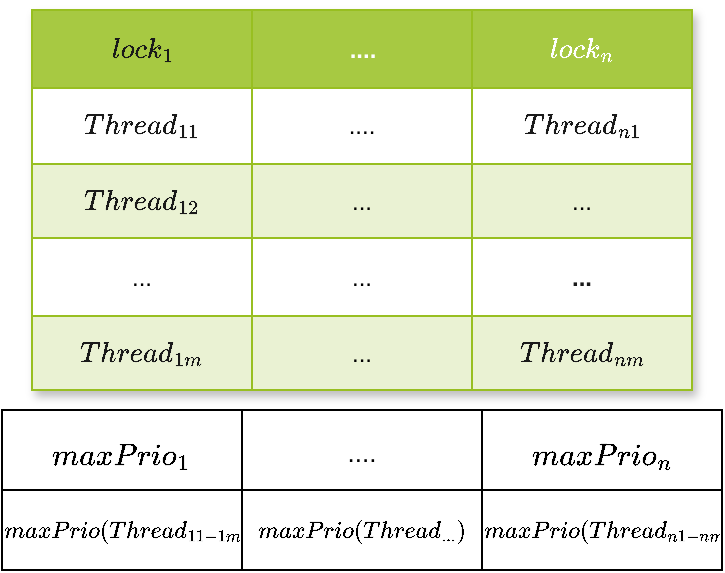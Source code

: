 <mxfile version="24.7.17">
  <diagram name="第 1 页" id="lz4oavgEQPAgRHy7e6l9">
    <mxGraphModel dx="837" dy="432" grid="0" gridSize="10" guides="1" tooltips="1" connect="1" arrows="1" fold="1" page="1" pageScale="1" pageWidth="827" pageHeight="1169" math="1" shadow="0">
      <root>
        <mxCell id="0" />
        <mxCell id="1" parent="0" />
        <mxCell id="84YTV3enfMSkaAA-lkL0-16" value="Assets" style="childLayout=tableLayout;recursiveResize=0;strokeColor=#98bf21;fillColor=#A7C942;shadow=1;" vertex="1" parent="1">
          <mxGeometry x="70" y="200" width="330" height="190" as="geometry" />
        </mxCell>
        <mxCell id="84YTV3enfMSkaAA-lkL0-17" style="shape=tableRow;horizontal=0;startSize=0;swimlaneHead=0;swimlaneBody=0;top=0;left=0;bottom=0;right=0;dropTarget=0;collapsible=0;recursiveResize=0;expand=0;fontStyle=0;strokeColor=inherit;fillColor=#ffffff;" vertex="1" parent="84YTV3enfMSkaAA-lkL0-16">
          <mxGeometry width="330" height="39" as="geometry" />
        </mxCell>
        <mxCell id="84YTV3enfMSkaAA-lkL0-18" value="&lt;font color=&quot;#1a1a1a&quot;&gt;$$lock_1$$&lt;/font&gt;" style="connectable=0;recursiveResize=0;strokeColor=inherit;fillColor=#A7C942;align=center;fontStyle=1;fontColor=#FFFFFF;html=1;" vertex="1" parent="84YTV3enfMSkaAA-lkL0-17">
          <mxGeometry width="110" height="39" as="geometry">
            <mxRectangle width="110" height="39" as="alternateBounds" />
          </mxGeometry>
        </mxCell>
        <mxCell id="84YTV3enfMSkaAA-lkL0-19" value="...." style="connectable=0;recursiveResize=0;strokeColor=inherit;fillColor=#A7C942;align=center;fontStyle=1;fontColor=#FFFFFF;html=1;" vertex="1" parent="84YTV3enfMSkaAA-lkL0-17">
          <mxGeometry x="110" width="110" height="39" as="geometry">
            <mxRectangle width="110" height="39" as="alternateBounds" />
          </mxGeometry>
        </mxCell>
        <mxCell id="84YTV3enfMSkaAA-lkL0-20" value="$$lock_n$$" style="connectable=0;recursiveResize=0;strokeColor=inherit;fillColor=#A7C942;align=center;fontStyle=1;fontColor=#FFFFFF;html=1;" vertex="1" parent="84YTV3enfMSkaAA-lkL0-17">
          <mxGeometry x="220" width="110" height="39" as="geometry">
            <mxRectangle width="110" height="39" as="alternateBounds" />
          </mxGeometry>
        </mxCell>
        <mxCell id="84YTV3enfMSkaAA-lkL0-21" value="" style="shape=tableRow;horizontal=0;startSize=0;swimlaneHead=0;swimlaneBody=0;top=0;left=0;bottom=0;right=0;dropTarget=0;collapsible=0;recursiveResize=0;expand=0;fontStyle=0;strokeColor=inherit;fillColor=#ffffff;" vertex="1" parent="84YTV3enfMSkaAA-lkL0-16">
          <mxGeometry y="39" width="330" height="38" as="geometry" />
        </mxCell>
        <mxCell id="84YTV3enfMSkaAA-lkL0-22" value="&lt;span style=&quot;color: rgb(26, 26, 26); font-weight: 700; text-wrap: nowrap;&quot;&gt;$$Thread_{11}$$&lt;/span&gt;" style="connectable=0;recursiveResize=0;strokeColor=inherit;fillColor=inherit;align=center;whiteSpace=wrap;html=1;" vertex="1" parent="84YTV3enfMSkaAA-lkL0-21">
          <mxGeometry width="110" height="38" as="geometry">
            <mxRectangle width="110" height="38" as="alternateBounds" />
          </mxGeometry>
        </mxCell>
        <mxCell id="84YTV3enfMSkaAA-lkL0-23" value="...." style="connectable=0;recursiveResize=0;strokeColor=inherit;fillColor=inherit;align=center;whiteSpace=wrap;html=1;" vertex="1" parent="84YTV3enfMSkaAA-lkL0-21">
          <mxGeometry x="110" width="110" height="38" as="geometry">
            <mxRectangle width="110" height="38" as="alternateBounds" />
          </mxGeometry>
        </mxCell>
        <mxCell id="84YTV3enfMSkaAA-lkL0-24" value="&lt;span style=&quot;color: rgb(26, 26, 26); font-weight: 700; text-wrap: nowrap;&quot;&gt;$$Thread_{n1}$$&lt;/span&gt;" style="connectable=0;recursiveResize=0;strokeColor=inherit;fillColor=inherit;align=center;whiteSpace=wrap;html=1;" vertex="1" parent="84YTV3enfMSkaAA-lkL0-21">
          <mxGeometry x="220" width="110" height="38" as="geometry">
            <mxRectangle width="110" height="38" as="alternateBounds" />
          </mxGeometry>
        </mxCell>
        <mxCell id="84YTV3enfMSkaAA-lkL0-25" value="" style="shape=tableRow;horizontal=0;startSize=0;swimlaneHead=0;swimlaneBody=0;top=0;left=0;bottom=0;right=0;dropTarget=0;collapsible=0;recursiveResize=0;expand=0;fontStyle=1;strokeColor=inherit;fillColor=#EAF2D3;" vertex="1" parent="84YTV3enfMSkaAA-lkL0-16">
          <mxGeometry y="77" width="330" height="37" as="geometry" />
        </mxCell>
        <mxCell id="84YTV3enfMSkaAA-lkL0-26" value="&lt;span style=&quot;color: rgb(26, 26, 26); font-weight: 700; text-wrap: nowrap;&quot;&gt;$$Thread_{12}$$&lt;/span&gt;" style="connectable=0;recursiveResize=0;strokeColor=inherit;fillColor=inherit;whiteSpace=wrap;html=1;" vertex="1" parent="84YTV3enfMSkaAA-lkL0-25">
          <mxGeometry width="110" height="37" as="geometry">
            <mxRectangle width="110" height="37" as="alternateBounds" />
          </mxGeometry>
        </mxCell>
        <mxCell id="84YTV3enfMSkaAA-lkL0-27" value="..." style="connectable=0;recursiveResize=0;strokeColor=inherit;fillColor=inherit;whiteSpace=wrap;html=1;" vertex="1" parent="84YTV3enfMSkaAA-lkL0-25">
          <mxGeometry x="110" width="110" height="37" as="geometry">
            <mxRectangle width="110" height="37" as="alternateBounds" />
          </mxGeometry>
        </mxCell>
        <mxCell id="84YTV3enfMSkaAA-lkL0-28" value="..." style="connectable=0;recursiveResize=0;strokeColor=inherit;fillColor=inherit;whiteSpace=wrap;html=1;" vertex="1" parent="84YTV3enfMSkaAA-lkL0-25">
          <mxGeometry x="220" width="110" height="37" as="geometry">
            <mxRectangle width="110" height="37" as="alternateBounds" />
          </mxGeometry>
        </mxCell>
        <mxCell id="84YTV3enfMSkaAA-lkL0-29" value="" style="shape=tableRow;horizontal=0;startSize=0;swimlaneHead=0;swimlaneBody=0;top=0;left=0;bottom=0;right=0;dropTarget=0;collapsible=0;recursiveResize=0;expand=0;fontStyle=0;strokeColor=inherit;fillColor=#ffffff;" vertex="1" parent="84YTV3enfMSkaAA-lkL0-16">
          <mxGeometry y="114" width="330" height="39" as="geometry" />
        </mxCell>
        <mxCell id="84YTV3enfMSkaAA-lkL0-30" value="..." style="connectable=0;recursiveResize=0;strokeColor=inherit;fillColor=inherit;fontStyle=0;align=center;whiteSpace=wrap;html=1;" vertex="1" parent="84YTV3enfMSkaAA-lkL0-29">
          <mxGeometry width="110" height="39" as="geometry">
            <mxRectangle width="110" height="39" as="alternateBounds" />
          </mxGeometry>
        </mxCell>
        <mxCell id="84YTV3enfMSkaAA-lkL0-31" value="..." style="connectable=0;recursiveResize=0;strokeColor=inherit;fillColor=inherit;fontStyle=0;align=center;whiteSpace=wrap;html=1;" vertex="1" parent="84YTV3enfMSkaAA-lkL0-29">
          <mxGeometry x="110" width="110" height="39" as="geometry">
            <mxRectangle width="110" height="39" as="alternateBounds" />
          </mxGeometry>
        </mxCell>
        <mxCell id="84YTV3enfMSkaAA-lkL0-32" value="&lt;span style=&quot;color: rgb(26, 26, 26); font-weight: 700; text-wrap: nowrap;&quot;&gt;...&lt;/span&gt;" style="connectable=0;recursiveResize=0;strokeColor=inherit;fillColor=inherit;fontStyle=0;align=center;whiteSpace=wrap;html=1;" vertex="1" parent="84YTV3enfMSkaAA-lkL0-29">
          <mxGeometry x="220" width="110" height="39" as="geometry">
            <mxRectangle width="110" height="39" as="alternateBounds" />
          </mxGeometry>
        </mxCell>
        <mxCell id="84YTV3enfMSkaAA-lkL0-33" value="" style="shape=tableRow;horizontal=0;startSize=0;swimlaneHead=0;swimlaneBody=0;top=0;left=0;bottom=0;right=0;dropTarget=0;collapsible=0;recursiveResize=0;expand=0;fontStyle=1;strokeColor=inherit;fillColor=#EAF2D3;" vertex="1" parent="84YTV3enfMSkaAA-lkL0-16">
          <mxGeometry y="153" width="330" height="37" as="geometry" />
        </mxCell>
        <mxCell id="84YTV3enfMSkaAA-lkL0-34" value="&lt;span style=&quot;color: rgb(26, 26, 26); font-weight: 700; text-wrap: nowrap;&quot;&gt;$$Thread_{1m}$$&lt;/span&gt;" style="connectable=0;recursiveResize=0;strokeColor=inherit;fillColor=inherit;whiteSpace=wrap;html=1;" vertex="1" parent="84YTV3enfMSkaAA-lkL0-33">
          <mxGeometry width="110" height="37" as="geometry">
            <mxRectangle width="110" height="37" as="alternateBounds" />
          </mxGeometry>
        </mxCell>
        <mxCell id="84YTV3enfMSkaAA-lkL0-35" value="..." style="connectable=0;recursiveResize=0;strokeColor=inherit;fillColor=inherit;whiteSpace=wrap;html=1;" vertex="1" parent="84YTV3enfMSkaAA-lkL0-33">
          <mxGeometry x="110" width="110" height="37" as="geometry">
            <mxRectangle width="110" height="37" as="alternateBounds" />
          </mxGeometry>
        </mxCell>
        <mxCell id="84YTV3enfMSkaAA-lkL0-36" value="&lt;span style=&quot;color: rgb(26, 26, 26); font-weight: 700; text-wrap: nowrap;&quot;&gt;$$Thread_{nm}$$&lt;/span&gt;" style="connectable=0;recursiveResize=0;strokeColor=inherit;fillColor=inherit;whiteSpace=wrap;html=1;" vertex="1" parent="84YTV3enfMSkaAA-lkL0-33">
          <mxGeometry x="220" width="110" height="37" as="geometry">
            <mxRectangle width="110" height="37" as="alternateBounds" />
          </mxGeometry>
        </mxCell>
        <mxCell id="84YTV3enfMSkaAA-lkL0-37" value="" style="shape=table;startSize=0;container=1;collapsible=0;childLayout=tableLayout;fontSize=16;" vertex="1" parent="1">
          <mxGeometry x="55" y="400" width="360" height="80" as="geometry" />
        </mxCell>
        <mxCell id="84YTV3enfMSkaAA-lkL0-50" style="shape=tableRow;horizontal=0;startSize=0;swimlaneHead=0;swimlaneBody=0;strokeColor=inherit;top=0;left=0;bottom=0;right=0;collapsible=0;dropTarget=0;fillColor=none;points=[[0,0.5],[1,0.5]];portConstraint=eastwest;fontSize=16;" vertex="1" parent="84YTV3enfMSkaAA-lkL0-37">
          <mxGeometry width="360" height="40" as="geometry" />
        </mxCell>
        <mxCell id="84YTV3enfMSkaAA-lkL0-51" value="&lt;font style=&quot;font-size: 13px;&quot;&gt;$$maxPrio_1$$&lt;/font&gt;" style="shape=partialRectangle;html=1;whiteSpace=wrap;connectable=0;strokeColor=inherit;overflow=hidden;fillColor=none;top=0;left=0;bottom=0;right=0;pointerEvents=1;fontSize=16;" vertex="1" parent="84YTV3enfMSkaAA-lkL0-50">
          <mxGeometry width="120" height="40" as="geometry">
            <mxRectangle width="120" height="40" as="alternateBounds" />
          </mxGeometry>
        </mxCell>
        <mxCell id="84YTV3enfMSkaAA-lkL0-52" value="&lt;span style=&quot;font-size: 13px;&quot;&gt;....&lt;/span&gt;" style="shape=partialRectangle;html=1;whiteSpace=wrap;connectable=0;strokeColor=inherit;overflow=hidden;fillColor=none;top=0;left=0;bottom=0;right=0;pointerEvents=1;fontSize=16;" vertex="1" parent="84YTV3enfMSkaAA-lkL0-50">
          <mxGeometry x="120" width="120" height="40" as="geometry">
            <mxRectangle width="120" height="40" as="alternateBounds" />
          </mxGeometry>
        </mxCell>
        <mxCell id="84YTV3enfMSkaAA-lkL0-53" value="&lt;span style=&quot;font-size: 13px;&quot;&gt;$$maxPrio_n$$&lt;/span&gt;" style="shape=partialRectangle;html=1;whiteSpace=wrap;connectable=0;strokeColor=inherit;overflow=hidden;fillColor=none;top=0;left=0;bottom=0;right=0;pointerEvents=1;fontSize=16;" vertex="1" parent="84YTV3enfMSkaAA-lkL0-50">
          <mxGeometry x="240" width="120" height="40" as="geometry">
            <mxRectangle width="120" height="40" as="alternateBounds" />
          </mxGeometry>
        </mxCell>
        <mxCell id="84YTV3enfMSkaAA-lkL0-42" value="" style="shape=tableRow;horizontal=0;startSize=0;swimlaneHead=0;swimlaneBody=0;strokeColor=inherit;top=0;left=0;bottom=0;right=0;collapsible=0;dropTarget=0;fillColor=none;points=[[0,0.5],[1,0.5]];portConstraint=eastwest;fontSize=16;" vertex="1" parent="84YTV3enfMSkaAA-lkL0-37">
          <mxGeometry y="40" width="360" height="40" as="geometry" />
        </mxCell>
        <mxCell id="84YTV3enfMSkaAA-lkL0-43" value="&lt;font style=&quot;font-size: 10px;&quot;&gt;$$maxPrio(Thread_{11-1m})$$&lt;/font&gt;" style="shape=partialRectangle;html=1;whiteSpace=wrap;connectable=0;strokeColor=inherit;overflow=hidden;fillColor=none;top=0;left=0;bottom=0;right=0;pointerEvents=1;fontSize=16;" vertex="1" parent="84YTV3enfMSkaAA-lkL0-42">
          <mxGeometry width="120" height="40" as="geometry">
            <mxRectangle width="120" height="40" as="alternateBounds" />
          </mxGeometry>
        </mxCell>
        <mxCell id="84YTV3enfMSkaAA-lkL0-44" value="&lt;span style=&quot;font-size: 10px;&quot;&gt;$$maxPrio(Thread_{...})$$&lt;/span&gt;" style="shape=partialRectangle;html=1;whiteSpace=wrap;connectable=0;strokeColor=inherit;overflow=hidden;fillColor=none;top=0;left=0;bottom=0;right=0;pointerEvents=1;fontSize=16;" vertex="1" parent="84YTV3enfMSkaAA-lkL0-42">
          <mxGeometry x="120" width="120" height="40" as="geometry">
            <mxRectangle width="120" height="40" as="alternateBounds" />
          </mxGeometry>
        </mxCell>
        <mxCell id="84YTV3enfMSkaAA-lkL0-45" value="&lt;span style=&quot;font-size: 10px;&quot;&gt;$$maxPrio(Thread_{n1-nm})$$&lt;/span&gt;" style="shape=partialRectangle;html=1;whiteSpace=wrap;connectable=0;strokeColor=inherit;overflow=hidden;fillColor=none;top=0;left=0;bottom=0;right=0;pointerEvents=1;fontSize=16;" vertex="1" parent="84YTV3enfMSkaAA-lkL0-42">
          <mxGeometry x="240" width="120" height="40" as="geometry">
            <mxRectangle width="120" height="40" as="alternateBounds" />
          </mxGeometry>
        </mxCell>
      </root>
    </mxGraphModel>
  </diagram>
</mxfile>
